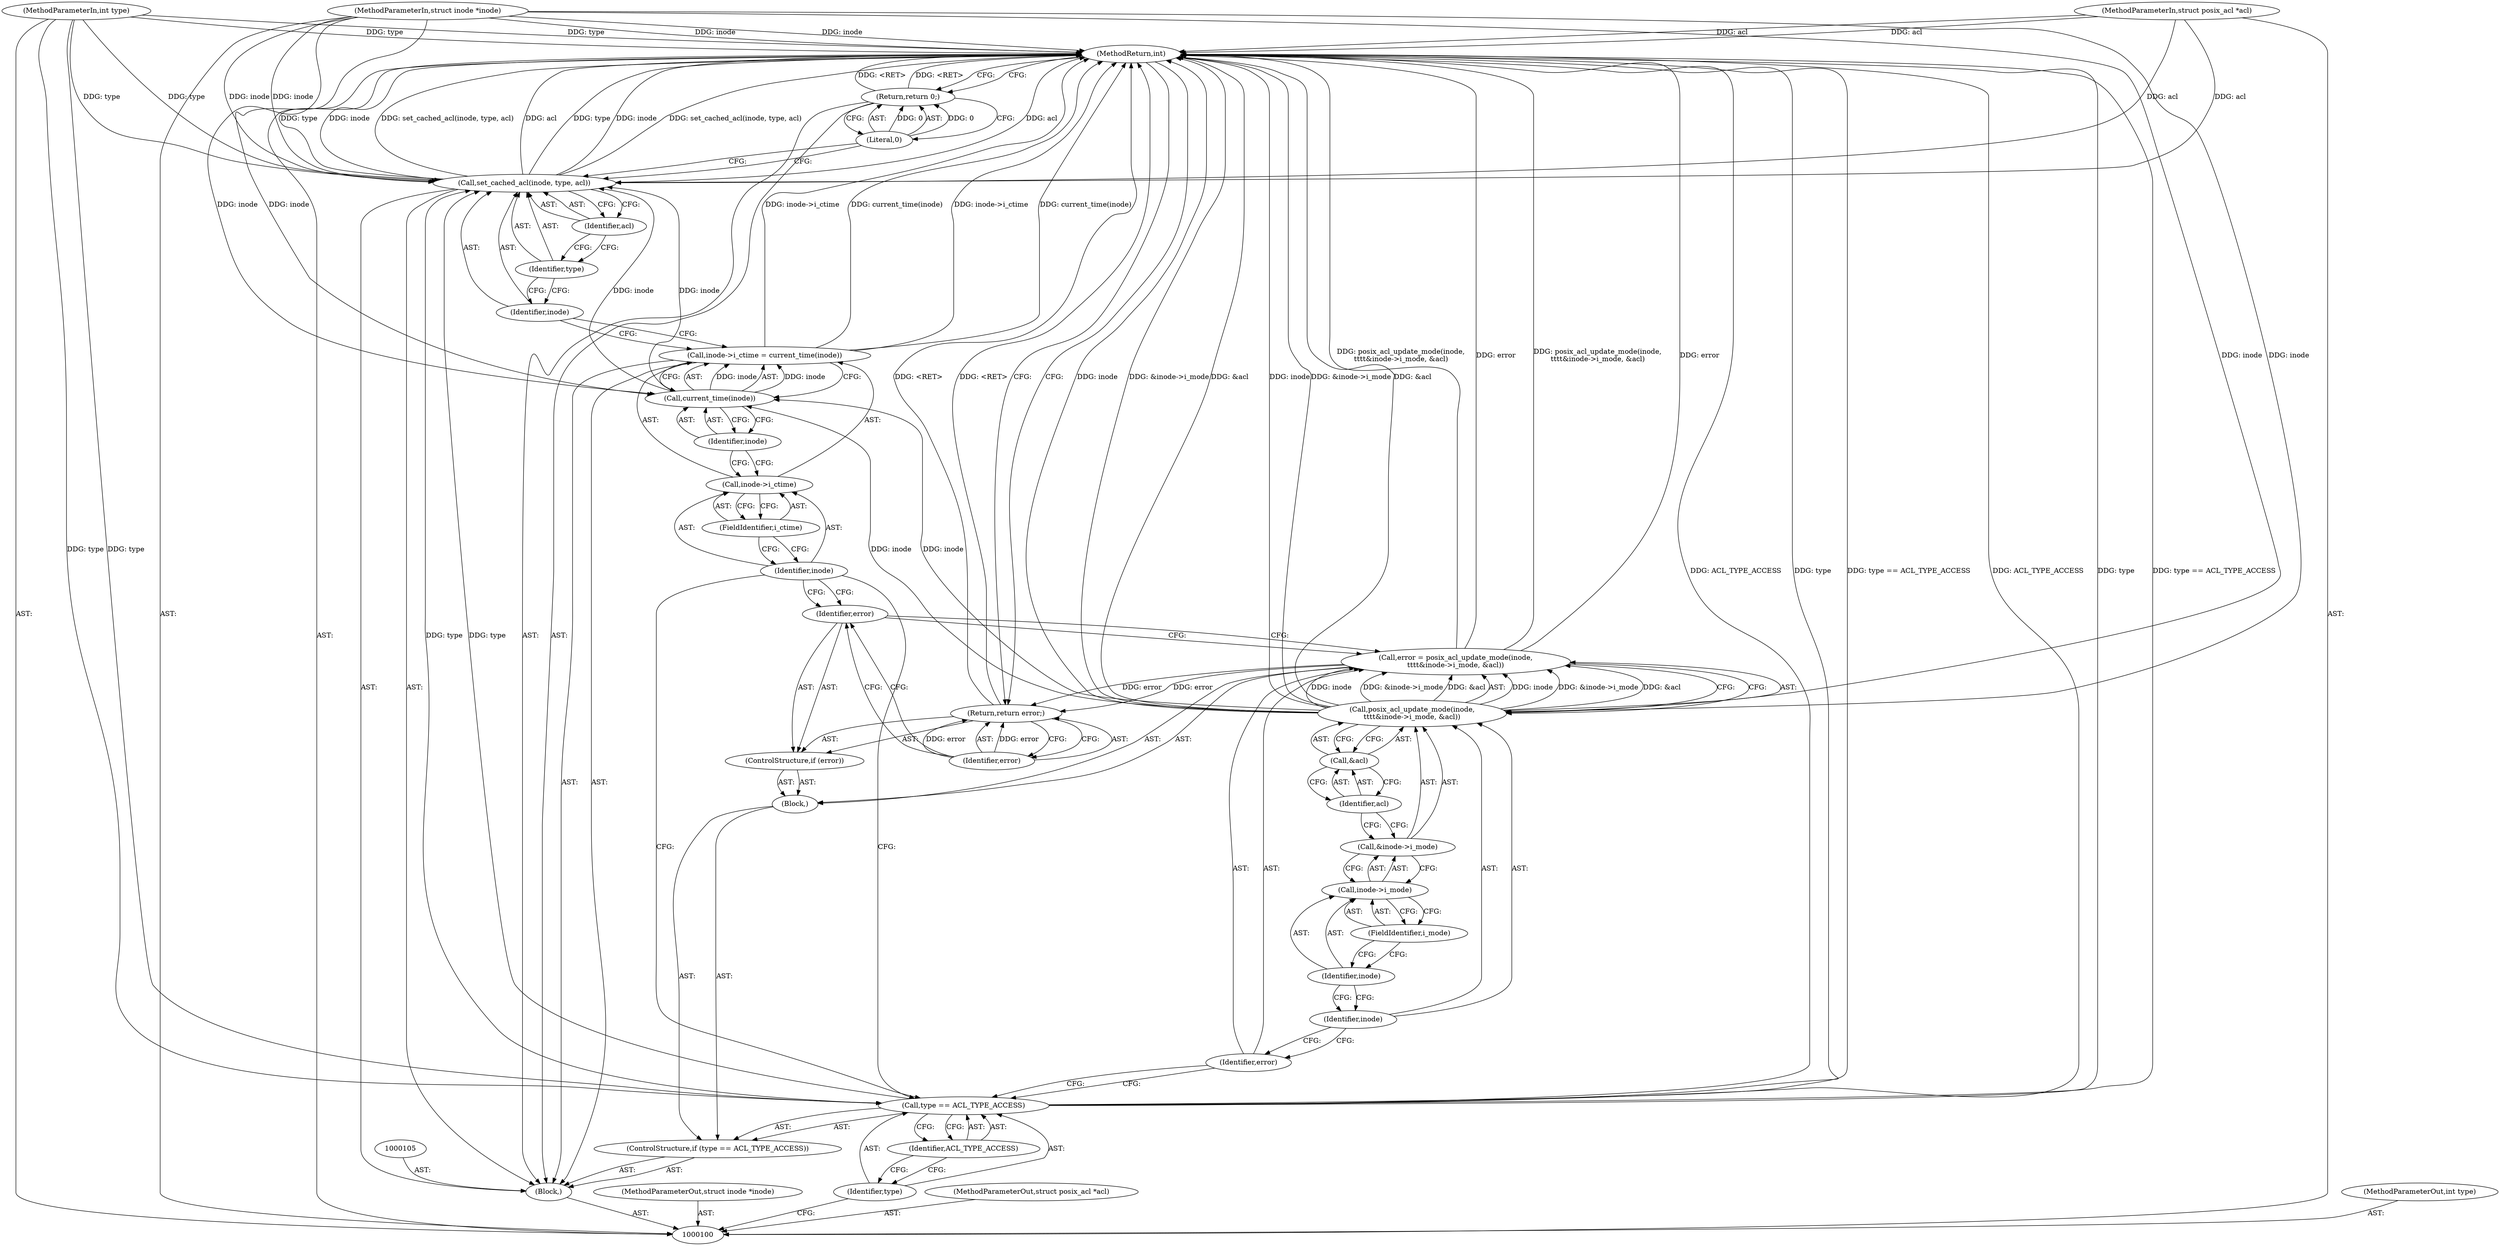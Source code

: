 digraph "0_linux_497de07d89c1410d76a15bec2bb41f24a2a89f31" {
"1000137" [label="(MethodReturn,int)"];
"1000101" [label="(MethodParameterIn,struct inode *inode)"];
"1000179" [label="(MethodParameterOut,struct inode *inode)"];
"1000102" [label="(MethodParameterIn,struct posix_acl *acl)"];
"1000180" [label="(MethodParameterOut,struct posix_acl *acl)"];
"1000103" [label="(MethodParameterIn,int type)"];
"1000181" [label="(MethodParameterOut,int type)"];
"1000129" [label="(Call,current_time(inode))"];
"1000125" [label="(Call,inode->i_ctime = current_time(inode))"];
"1000126" [label="(Call,inode->i_ctime)"];
"1000127" [label="(Identifier,inode)"];
"1000130" [label="(Identifier,inode)"];
"1000128" [label="(FieldIdentifier,i_ctime)"];
"1000131" [label="(Call,set_cached_acl(inode, type, acl))"];
"1000132" [label="(Identifier,inode)"];
"1000133" [label="(Identifier,type)"];
"1000134" [label="(Identifier,acl)"];
"1000135" [label="(Return,return 0;)"];
"1000136" [label="(Literal,0)"];
"1000104" [label="(Block,)"];
"1000109" [label="(Identifier,ACL_TYPE_ACCESS)"];
"1000106" [label="(ControlStructure,if (type == ACL_TYPE_ACCESS))"];
"1000110" [label="(Block,)"];
"1000107" [label="(Call,type == ACL_TYPE_ACCESS)"];
"1000108" [label="(Identifier,type)"];
"1000113" [label="(Call,posix_acl_update_mode(inode,\n\t\t\t\t&inode->i_mode, &acl))"];
"1000111" [label="(Call,error = posix_acl_update_mode(inode,\n\t\t\t\t&inode->i_mode, &acl))"];
"1000112" [label="(Identifier,error)"];
"1000114" [label="(Identifier,inode)"];
"1000118" [label="(FieldIdentifier,i_mode)"];
"1000119" [label="(Call,&acl)"];
"1000120" [label="(Identifier,acl)"];
"1000115" [label="(Call,&inode->i_mode)"];
"1000116" [label="(Call,inode->i_mode)"];
"1000117" [label="(Identifier,inode)"];
"1000121" [label="(ControlStructure,if (error))"];
"1000122" [label="(Identifier,error)"];
"1000124" [label="(Identifier,error)"];
"1000123" [label="(Return,return error;)"];
"1000137" -> "1000100"  [label="AST: "];
"1000137" -> "1000123"  [label="CFG: "];
"1000137" -> "1000135"  [label="CFG: "];
"1000135" -> "1000137"  [label="DDG: <RET>"];
"1000125" -> "1000137"  [label="DDG: inode->i_ctime"];
"1000125" -> "1000137"  [label="DDG: current_time(inode)"];
"1000107" -> "1000137"  [label="DDG: type"];
"1000107" -> "1000137"  [label="DDG: type == ACL_TYPE_ACCESS"];
"1000107" -> "1000137"  [label="DDG: ACL_TYPE_ACCESS"];
"1000113" -> "1000137"  [label="DDG: inode"];
"1000113" -> "1000137"  [label="DDG: &inode->i_mode"];
"1000113" -> "1000137"  [label="DDG: &acl"];
"1000131" -> "1000137"  [label="DDG: inode"];
"1000131" -> "1000137"  [label="DDG: set_cached_acl(inode, type, acl)"];
"1000131" -> "1000137"  [label="DDG: acl"];
"1000131" -> "1000137"  [label="DDG: type"];
"1000103" -> "1000137"  [label="DDG: type"];
"1000102" -> "1000137"  [label="DDG: acl"];
"1000111" -> "1000137"  [label="DDG: error"];
"1000111" -> "1000137"  [label="DDG: posix_acl_update_mode(inode,\n\t\t\t\t&inode->i_mode, &acl)"];
"1000101" -> "1000137"  [label="DDG: inode"];
"1000123" -> "1000137"  [label="DDG: <RET>"];
"1000101" -> "1000100"  [label="AST: "];
"1000101" -> "1000137"  [label="DDG: inode"];
"1000101" -> "1000113"  [label="DDG: inode"];
"1000101" -> "1000129"  [label="DDG: inode"];
"1000101" -> "1000131"  [label="DDG: inode"];
"1000179" -> "1000100"  [label="AST: "];
"1000102" -> "1000100"  [label="AST: "];
"1000102" -> "1000137"  [label="DDG: acl"];
"1000102" -> "1000131"  [label="DDG: acl"];
"1000180" -> "1000100"  [label="AST: "];
"1000103" -> "1000100"  [label="AST: "];
"1000103" -> "1000137"  [label="DDG: type"];
"1000103" -> "1000107"  [label="DDG: type"];
"1000103" -> "1000131"  [label="DDG: type"];
"1000181" -> "1000100"  [label="AST: "];
"1000129" -> "1000125"  [label="AST: "];
"1000129" -> "1000130"  [label="CFG: "];
"1000130" -> "1000129"  [label="AST: "];
"1000125" -> "1000129"  [label="CFG: "];
"1000129" -> "1000125"  [label="DDG: inode"];
"1000113" -> "1000129"  [label="DDG: inode"];
"1000101" -> "1000129"  [label="DDG: inode"];
"1000129" -> "1000131"  [label="DDG: inode"];
"1000125" -> "1000104"  [label="AST: "];
"1000125" -> "1000129"  [label="CFG: "];
"1000126" -> "1000125"  [label="AST: "];
"1000129" -> "1000125"  [label="AST: "];
"1000132" -> "1000125"  [label="CFG: "];
"1000125" -> "1000137"  [label="DDG: inode->i_ctime"];
"1000125" -> "1000137"  [label="DDG: current_time(inode)"];
"1000129" -> "1000125"  [label="DDG: inode"];
"1000126" -> "1000125"  [label="AST: "];
"1000126" -> "1000128"  [label="CFG: "];
"1000127" -> "1000126"  [label="AST: "];
"1000128" -> "1000126"  [label="AST: "];
"1000130" -> "1000126"  [label="CFG: "];
"1000127" -> "1000126"  [label="AST: "];
"1000127" -> "1000122"  [label="CFG: "];
"1000127" -> "1000107"  [label="CFG: "];
"1000128" -> "1000127"  [label="CFG: "];
"1000130" -> "1000129"  [label="AST: "];
"1000130" -> "1000126"  [label="CFG: "];
"1000129" -> "1000130"  [label="CFG: "];
"1000128" -> "1000126"  [label="AST: "];
"1000128" -> "1000127"  [label="CFG: "];
"1000126" -> "1000128"  [label="CFG: "];
"1000131" -> "1000104"  [label="AST: "];
"1000131" -> "1000134"  [label="CFG: "];
"1000132" -> "1000131"  [label="AST: "];
"1000133" -> "1000131"  [label="AST: "];
"1000134" -> "1000131"  [label="AST: "];
"1000136" -> "1000131"  [label="CFG: "];
"1000131" -> "1000137"  [label="DDG: inode"];
"1000131" -> "1000137"  [label="DDG: set_cached_acl(inode, type, acl)"];
"1000131" -> "1000137"  [label="DDG: acl"];
"1000131" -> "1000137"  [label="DDG: type"];
"1000129" -> "1000131"  [label="DDG: inode"];
"1000101" -> "1000131"  [label="DDG: inode"];
"1000107" -> "1000131"  [label="DDG: type"];
"1000103" -> "1000131"  [label="DDG: type"];
"1000102" -> "1000131"  [label="DDG: acl"];
"1000132" -> "1000131"  [label="AST: "];
"1000132" -> "1000125"  [label="CFG: "];
"1000133" -> "1000132"  [label="CFG: "];
"1000133" -> "1000131"  [label="AST: "];
"1000133" -> "1000132"  [label="CFG: "];
"1000134" -> "1000133"  [label="CFG: "];
"1000134" -> "1000131"  [label="AST: "];
"1000134" -> "1000133"  [label="CFG: "];
"1000131" -> "1000134"  [label="CFG: "];
"1000135" -> "1000104"  [label="AST: "];
"1000135" -> "1000136"  [label="CFG: "];
"1000136" -> "1000135"  [label="AST: "];
"1000137" -> "1000135"  [label="CFG: "];
"1000135" -> "1000137"  [label="DDG: <RET>"];
"1000136" -> "1000135"  [label="DDG: 0"];
"1000136" -> "1000135"  [label="AST: "];
"1000136" -> "1000131"  [label="CFG: "];
"1000135" -> "1000136"  [label="CFG: "];
"1000136" -> "1000135"  [label="DDG: 0"];
"1000104" -> "1000100"  [label="AST: "];
"1000105" -> "1000104"  [label="AST: "];
"1000106" -> "1000104"  [label="AST: "];
"1000125" -> "1000104"  [label="AST: "];
"1000131" -> "1000104"  [label="AST: "];
"1000135" -> "1000104"  [label="AST: "];
"1000109" -> "1000107"  [label="AST: "];
"1000109" -> "1000108"  [label="CFG: "];
"1000107" -> "1000109"  [label="CFG: "];
"1000106" -> "1000104"  [label="AST: "];
"1000107" -> "1000106"  [label="AST: "];
"1000110" -> "1000106"  [label="AST: "];
"1000110" -> "1000106"  [label="AST: "];
"1000111" -> "1000110"  [label="AST: "];
"1000121" -> "1000110"  [label="AST: "];
"1000107" -> "1000106"  [label="AST: "];
"1000107" -> "1000109"  [label="CFG: "];
"1000108" -> "1000107"  [label="AST: "];
"1000109" -> "1000107"  [label="AST: "];
"1000112" -> "1000107"  [label="CFG: "];
"1000127" -> "1000107"  [label="CFG: "];
"1000107" -> "1000137"  [label="DDG: type"];
"1000107" -> "1000137"  [label="DDG: type == ACL_TYPE_ACCESS"];
"1000107" -> "1000137"  [label="DDG: ACL_TYPE_ACCESS"];
"1000103" -> "1000107"  [label="DDG: type"];
"1000107" -> "1000131"  [label="DDG: type"];
"1000108" -> "1000107"  [label="AST: "];
"1000108" -> "1000100"  [label="CFG: "];
"1000109" -> "1000108"  [label="CFG: "];
"1000113" -> "1000111"  [label="AST: "];
"1000113" -> "1000119"  [label="CFG: "];
"1000114" -> "1000113"  [label="AST: "];
"1000115" -> "1000113"  [label="AST: "];
"1000119" -> "1000113"  [label="AST: "];
"1000111" -> "1000113"  [label="CFG: "];
"1000113" -> "1000137"  [label="DDG: inode"];
"1000113" -> "1000137"  [label="DDG: &inode->i_mode"];
"1000113" -> "1000137"  [label="DDG: &acl"];
"1000113" -> "1000111"  [label="DDG: inode"];
"1000113" -> "1000111"  [label="DDG: &inode->i_mode"];
"1000113" -> "1000111"  [label="DDG: &acl"];
"1000101" -> "1000113"  [label="DDG: inode"];
"1000113" -> "1000129"  [label="DDG: inode"];
"1000111" -> "1000110"  [label="AST: "];
"1000111" -> "1000113"  [label="CFG: "];
"1000112" -> "1000111"  [label="AST: "];
"1000113" -> "1000111"  [label="AST: "];
"1000122" -> "1000111"  [label="CFG: "];
"1000111" -> "1000137"  [label="DDG: error"];
"1000111" -> "1000137"  [label="DDG: posix_acl_update_mode(inode,\n\t\t\t\t&inode->i_mode, &acl)"];
"1000113" -> "1000111"  [label="DDG: inode"];
"1000113" -> "1000111"  [label="DDG: &inode->i_mode"];
"1000113" -> "1000111"  [label="DDG: &acl"];
"1000111" -> "1000123"  [label="DDG: error"];
"1000112" -> "1000111"  [label="AST: "];
"1000112" -> "1000107"  [label="CFG: "];
"1000114" -> "1000112"  [label="CFG: "];
"1000114" -> "1000113"  [label="AST: "];
"1000114" -> "1000112"  [label="CFG: "];
"1000117" -> "1000114"  [label="CFG: "];
"1000118" -> "1000116"  [label="AST: "];
"1000118" -> "1000117"  [label="CFG: "];
"1000116" -> "1000118"  [label="CFG: "];
"1000119" -> "1000113"  [label="AST: "];
"1000119" -> "1000120"  [label="CFG: "];
"1000120" -> "1000119"  [label="AST: "];
"1000113" -> "1000119"  [label="CFG: "];
"1000120" -> "1000119"  [label="AST: "];
"1000120" -> "1000115"  [label="CFG: "];
"1000119" -> "1000120"  [label="CFG: "];
"1000115" -> "1000113"  [label="AST: "];
"1000115" -> "1000116"  [label="CFG: "];
"1000116" -> "1000115"  [label="AST: "];
"1000120" -> "1000115"  [label="CFG: "];
"1000116" -> "1000115"  [label="AST: "];
"1000116" -> "1000118"  [label="CFG: "];
"1000117" -> "1000116"  [label="AST: "];
"1000118" -> "1000116"  [label="AST: "];
"1000115" -> "1000116"  [label="CFG: "];
"1000117" -> "1000116"  [label="AST: "];
"1000117" -> "1000114"  [label="CFG: "];
"1000118" -> "1000117"  [label="CFG: "];
"1000121" -> "1000110"  [label="AST: "];
"1000122" -> "1000121"  [label="AST: "];
"1000123" -> "1000121"  [label="AST: "];
"1000122" -> "1000121"  [label="AST: "];
"1000122" -> "1000111"  [label="CFG: "];
"1000124" -> "1000122"  [label="CFG: "];
"1000127" -> "1000122"  [label="CFG: "];
"1000124" -> "1000123"  [label="AST: "];
"1000124" -> "1000122"  [label="CFG: "];
"1000123" -> "1000124"  [label="CFG: "];
"1000124" -> "1000123"  [label="DDG: error"];
"1000123" -> "1000121"  [label="AST: "];
"1000123" -> "1000124"  [label="CFG: "];
"1000124" -> "1000123"  [label="AST: "];
"1000137" -> "1000123"  [label="CFG: "];
"1000123" -> "1000137"  [label="DDG: <RET>"];
"1000124" -> "1000123"  [label="DDG: error"];
"1000111" -> "1000123"  [label="DDG: error"];
}
